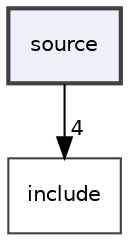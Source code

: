 digraph "source"
{
 // LATEX_PDF_SIZE
  bgcolor="transparent";
  edge [fontname="Helvetica",fontsize="10",labelfontname="Helvetica",labelfontsize="10"];
  node [fontname="Helvetica",fontsize="10",shape=record];
  compound=true
  dir_b2f33c71d4aa5e7af42a1ca61ff5af1b [shape=box, label="source", style="filled,bold,", fillcolor="#edf0f7", color="grey25", URL="dir_b2f33c71d4aa5e7af42a1ca61ff5af1b.html"];
  dir_d44c64559bbebec7f509842c48db8b23 [shape=box, label="include", style="", fillcolor="#edf0f7", color="grey25", URL="dir_d44c64559bbebec7f509842c48db8b23.html"];
  dir_b2f33c71d4aa5e7af42a1ca61ff5af1b->dir_d44c64559bbebec7f509842c48db8b23 [headlabel="4", labeldistance=1.5 headhref="dir_000001_000000.html"];
}
